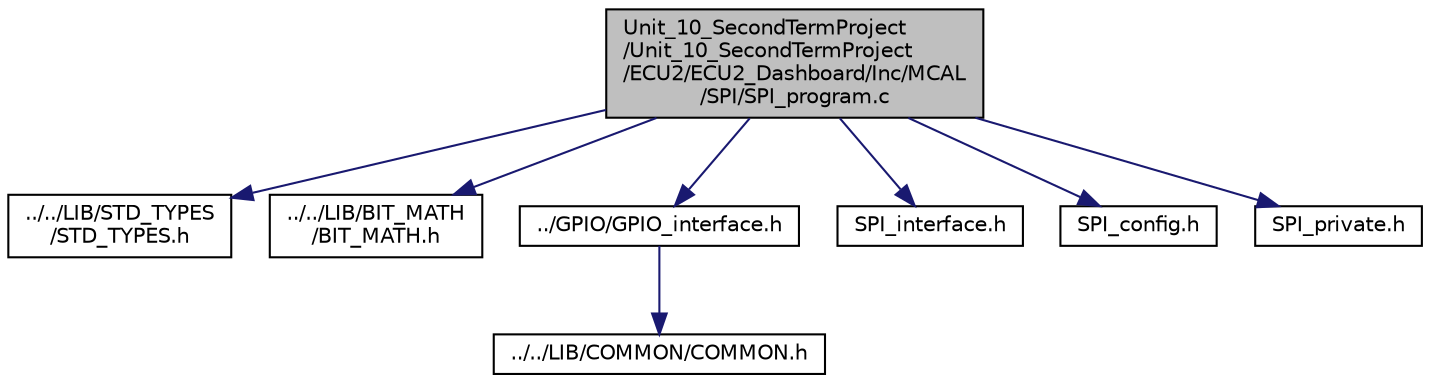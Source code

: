 digraph "Unit_10_SecondTermProject/Unit_10_SecondTermProject/ECU2/ECU2_Dashboard/Inc/MCAL/SPI/SPI_program.c"
{
 // LATEX_PDF_SIZE
  edge [fontname="Helvetica",fontsize="10",labelfontname="Helvetica",labelfontsize="10"];
  node [fontname="Helvetica",fontsize="10",shape=record];
  Node1 [label="Unit_10_SecondTermProject\l/Unit_10_SecondTermProject\l/ECU2/ECU2_Dashboard/Inc/MCAL\l/SPI/SPI_program.c",height=0.2,width=0.4,color="black", fillcolor="grey75", style="filled", fontcolor="black",tooltip=" "];
  Node1 -> Node2 [color="midnightblue",fontsize="10",style="solid",fontname="Helvetica"];
  Node2 [label="../../LIB/STD_TYPES\l/STD_TYPES.h",height=0.2,width=0.4,color="black", fillcolor="white", style="filled",URL="$_s_t_d___t_y_p_e_s_8h.html",tooltip=" "];
  Node1 -> Node3 [color="midnightblue",fontsize="10",style="solid",fontname="Helvetica"];
  Node3 [label="../../LIB/BIT_MATH\l/BIT_MATH.h",height=0.2,width=0.4,color="black", fillcolor="white", style="filled",URL="$_b_i_t___m_a_t_h_8h.html",tooltip=" "];
  Node1 -> Node4 [color="midnightblue",fontsize="10",style="solid",fontname="Helvetica"];
  Node4 [label="../GPIO/GPIO_interface.h",height=0.2,width=0.4,color="black", fillcolor="white", style="filled",URL="$_g_p_i_o__interface_8h.html",tooltip=" "];
  Node4 -> Node5 [color="midnightblue",fontsize="10",style="solid",fontname="Helvetica"];
  Node5 [label="../../LIB/COMMON/COMMON.h",height=0.2,width=0.4,color="black", fillcolor="white", style="filled",URL="$_c_o_m_m_o_n_8h.html",tooltip=" "];
  Node1 -> Node6 [color="midnightblue",fontsize="10",style="solid",fontname="Helvetica"];
  Node6 [label="SPI_interface.h",height=0.2,width=0.4,color="black", fillcolor="white", style="filled",URL="$_s_p_i__interface_8h.html",tooltip=" "];
  Node1 -> Node7 [color="midnightblue",fontsize="10",style="solid",fontname="Helvetica"];
  Node7 [label="SPI_config.h",height=0.2,width=0.4,color="black", fillcolor="white", style="filled",URL="$_s_p_i__config_8h.html",tooltip=" "];
  Node1 -> Node8 [color="midnightblue",fontsize="10",style="solid",fontname="Helvetica"];
  Node8 [label="SPI_private.h",height=0.2,width=0.4,color="black", fillcolor="white", style="filled",URL="$_s_p_i__private_8h.html",tooltip=" "];
}
